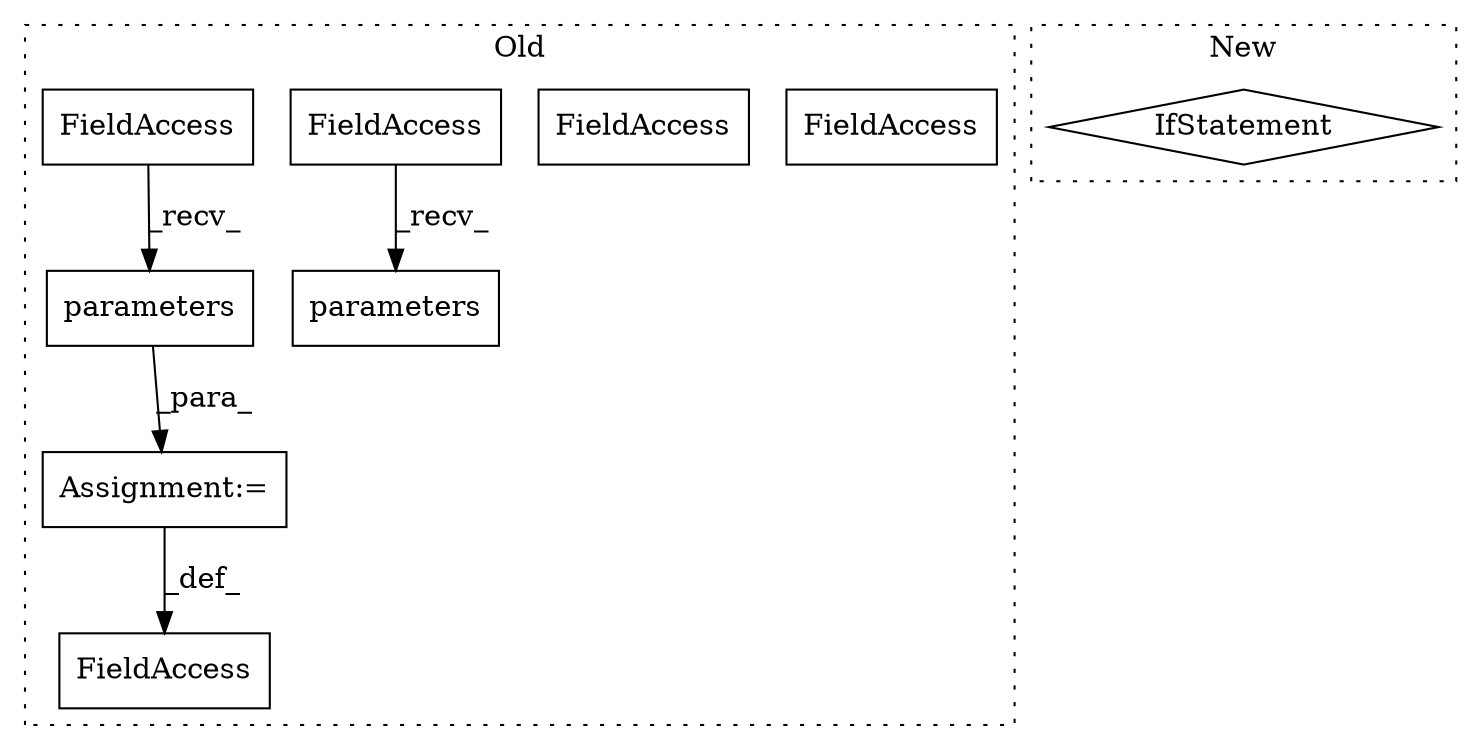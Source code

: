 digraph G {
subgraph cluster0 {
1 [label="parameters" a="32" s="2331" l="12" shape="box"];
3 [label="Assignment:=" a="7" s="2299" l="1" shape="box"];
4 [label="FieldAccess" a="22" s="2284" l="15" shape="box"];
5 [label="FieldAccess" a="22" s="2210" l="9" shape="box"];
6 [label="FieldAccess" a="22" s="2321" l="9" shape="box"];
7 [label="parameters" a="32" s="2220" l="12" shape="box"];
8 [label="FieldAccess" a="22" s="2210" l="9" shape="box"];
9 [label="FieldAccess" a="22" s="2321" l="9" shape="box"];
label = "Old";
style="dotted";
}
subgraph cluster1 {
2 [label="IfStatement" a="25" s="3448,3470" l="4,2" shape="diamond"];
label = "New";
style="dotted";
}
1 -> 3 [label="_para_"];
3 -> 4 [label="_def_"];
8 -> 7 [label="_recv_"];
9 -> 1 [label="_recv_"];
}